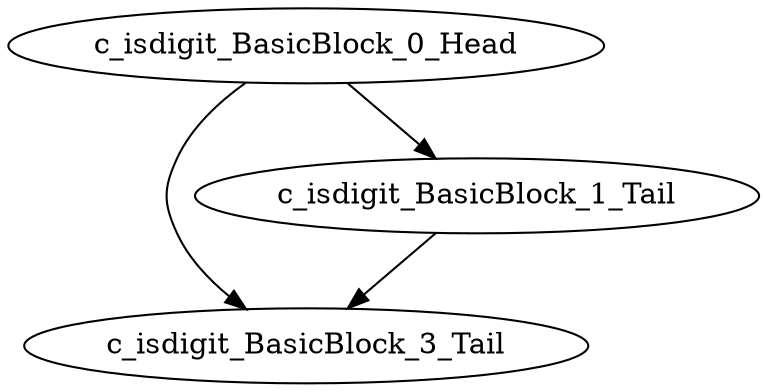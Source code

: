 digraph G {
    "c_isdigit_BasicBlock_0_Head" -> "c_isdigit_BasicBlock_3_Tail"
    "c_isdigit_BasicBlock_0_Head" -> "c_isdigit_BasicBlock_1_Tail"
    "c_isdigit_BasicBlock_1_Tail" -> "c_isdigit_BasicBlock_3_Tail"
}
